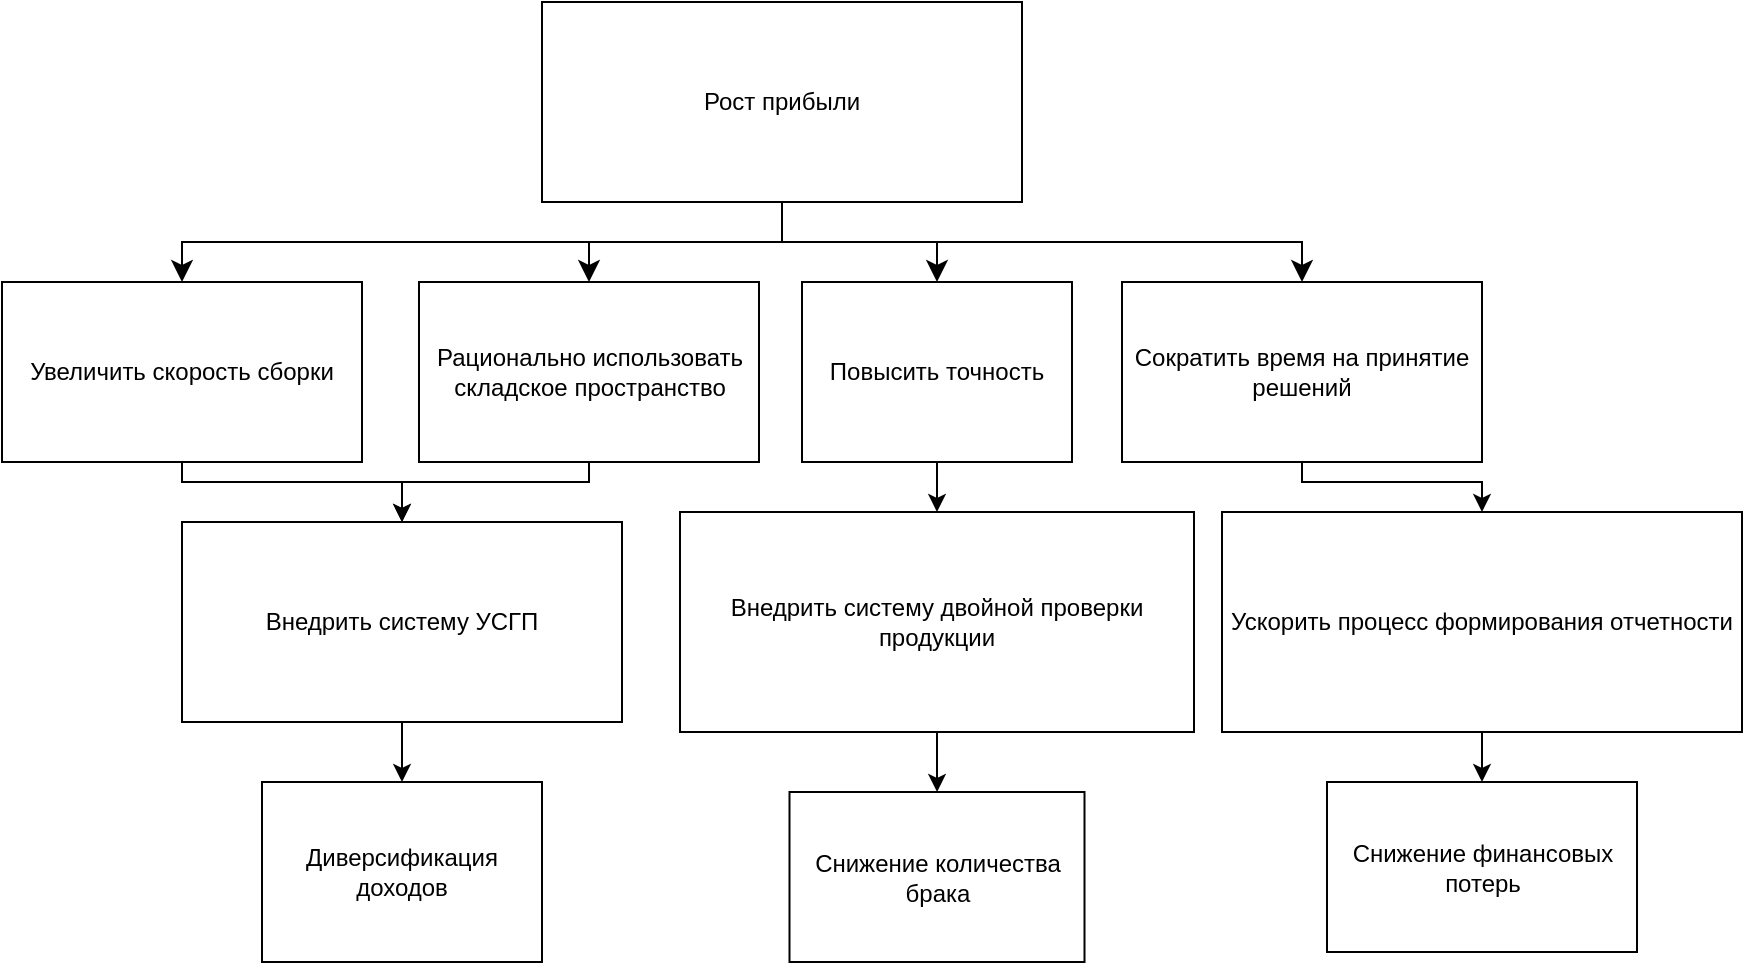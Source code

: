 <mxfile version="28.2.5">
  <diagram name="Страница — 1" id="ftTf1740qBRhjsC5UyiH">
    <mxGraphModel dx="1853" dy="777" grid="1" gridSize="10" guides="1" tooltips="1" connect="1" arrows="1" fold="1" page="1" pageScale="1" pageWidth="827" pageHeight="1169" math="0" shadow="0">
      <root>
        <mxCell id="0" />
        <mxCell id="1" parent="0" />
        <mxCell id="VKB1BWsQKKEYduPVDShD-2" value="Рост прибыли" style="rounded=0;whiteSpace=wrap;html=1;" parent="1" vertex="1">
          <mxGeometry x="280" y="30" width="240" height="100" as="geometry" />
        </mxCell>
        <mxCell id="GQeKqEb6NChhPRtF_hle-7" value="" style="edgeStyle=orthogonalEdgeStyle;rounded=0;orthogonalLoop=1;jettySize=auto;html=1;" edge="1" parent="1" source="VKB1BWsQKKEYduPVDShD-3" target="VKB1BWsQKKEYduPVDShD-12">
          <mxGeometry relative="1" as="geometry" />
        </mxCell>
        <mxCell id="VKB1BWsQKKEYduPVDShD-3" value="Внедрить систему УСГП" style="rounded=0;whiteSpace=wrap;html=1;" parent="1" vertex="1">
          <mxGeometry x="100" y="290" width="220" height="100" as="geometry" />
        </mxCell>
        <mxCell id="GQeKqEb6NChhPRtF_hle-6" style="edgeStyle=orthogonalEdgeStyle;rounded=0;orthogonalLoop=1;jettySize=auto;html=1;entryX=0.5;entryY=0;entryDx=0;entryDy=0;" edge="1" parent="1" source="VKB1BWsQKKEYduPVDShD-4" target="VKB1BWsQKKEYduPVDShD-3">
          <mxGeometry relative="1" as="geometry">
            <Array as="points">
              <mxPoint x="304" y="270" />
              <mxPoint x="210" y="270" />
            </Array>
          </mxGeometry>
        </mxCell>
        <mxCell id="VKB1BWsQKKEYduPVDShD-4" value="Рационально использовать складское пространство" style="rounded=0;whiteSpace=wrap;html=1;" parent="1" vertex="1">
          <mxGeometry x="218.5" y="170" width="170" height="90" as="geometry" />
        </mxCell>
        <mxCell id="VKB1BWsQKKEYduPVDShD-12" value="Диверсификация доходов" style="rounded=0;whiteSpace=wrap;html=1;" parent="1" vertex="1">
          <mxGeometry x="140" y="420" width="140" height="90" as="geometry" />
        </mxCell>
        <mxCell id="GQeKqEb6NChhPRtF_hle-5" style="edgeStyle=orthogonalEdgeStyle;rounded=0;orthogonalLoop=1;jettySize=auto;html=1;entryX=0.5;entryY=0;entryDx=0;entryDy=0;" edge="1" parent="1" source="VKB1BWsQKKEYduPVDShD-14" target="VKB1BWsQKKEYduPVDShD-3">
          <mxGeometry relative="1" as="geometry">
            <Array as="points">
              <mxPoint x="100" y="270" />
              <mxPoint x="210" y="270" />
            </Array>
          </mxGeometry>
        </mxCell>
        <mxCell id="VKB1BWsQKKEYduPVDShD-14" value="Увеличить скорость сборки" style="rounded=0;whiteSpace=wrap;html=1;" parent="1" vertex="1">
          <mxGeometry x="10" y="170" width="180" height="90" as="geometry" />
        </mxCell>
        <mxCell id="GQeKqEb6NChhPRtF_hle-10" value="" style="edgeStyle=orthogonalEdgeStyle;rounded=0;orthogonalLoop=1;jettySize=auto;html=1;" edge="1" parent="1" source="VKB1BWsQKKEYduPVDShD-16" target="I6DV6D3wKqFu1foUBXRI-30">
          <mxGeometry relative="1" as="geometry" />
        </mxCell>
        <mxCell id="VKB1BWsQKKEYduPVDShD-16" value="&lt;div style=&quot;&quot;&gt;Внедрить систему двойной проверки продукции&lt;/div&gt;" style="rounded=0;whiteSpace=wrap;html=1;align=center;" parent="1" vertex="1">
          <mxGeometry x="349" y="285" width="257" height="110" as="geometry" />
        </mxCell>
        <mxCell id="GQeKqEb6NChhPRtF_hle-8" value="" style="edgeStyle=orthogonalEdgeStyle;rounded=0;orthogonalLoop=1;jettySize=auto;html=1;" edge="1" parent="1" source="VKB1BWsQKKEYduPVDShD-18" target="VKB1BWsQKKEYduPVDShD-16">
          <mxGeometry relative="1" as="geometry" />
        </mxCell>
        <mxCell id="VKB1BWsQKKEYduPVDShD-18" value="Повысить точность" style="rounded=0;whiteSpace=wrap;html=1;" parent="1" vertex="1">
          <mxGeometry x="410" y="170" width="135" height="90" as="geometry" />
        </mxCell>
        <mxCell id="VKB1BWsQKKEYduPVDShD-19" value="Снижение финансовых потерь" style="rounded=0;whiteSpace=wrap;html=1;" parent="1" vertex="1">
          <mxGeometry x="672.5" y="420" width="155" height="85" as="geometry" />
        </mxCell>
        <mxCell id="GQeKqEb6NChhPRtF_hle-11" value="" style="edgeStyle=orthogonalEdgeStyle;rounded=0;orthogonalLoop=1;jettySize=auto;html=1;" edge="1" parent="1" source="VKB1BWsQKKEYduPVDShD-22" target="VKB1BWsQKKEYduPVDShD-19">
          <mxGeometry relative="1" as="geometry" />
        </mxCell>
        <mxCell id="VKB1BWsQKKEYduPVDShD-22" value="Ускорить процесс формирования отчетности" style="rounded=0;whiteSpace=wrap;html=1;" parent="1" vertex="1">
          <mxGeometry x="620" y="285" width="260" height="110" as="geometry" />
        </mxCell>
        <mxCell id="I6DV6D3wKqFu1foUBXRI-21" value="" style="edgeStyle=elbowEdgeStyle;elbow=vertical;endArrow=classic;html=1;curved=0;rounded=0;endSize=8;startSize=8;fontSize=12;exitX=0.5;exitY=1;exitDx=0;exitDy=0;entryX=0.5;entryY=0;entryDx=0;entryDy=0;" parent="1" source="VKB1BWsQKKEYduPVDShD-2" target="VKB1BWsQKKEYduPVDShD-14" edge="1">
          <mxGeometry width="50" height="50" relative="1" as="geometry">
            <mxPoint x="400" y="170" as="sourcePoint" />
            <mxPoint x="100" y="170" as="targetPoint" />
            <Array as="points">
              <mxPoint x="470" y="150" />
            </Array>
          </mxGeometry>
        </mxCell>
        <mxCell id="I6DV6D3wKqFu1foUBXRI-23" value="" style="edgeStyle=segmentEdgeStyle;endArrow=classic;html=1;curved=0;rounded=0;endSize=8;startSize=8;fontSize=12;" parent="1" target="I6DV6D3wKqFu1foUBXRI-32" edge="1">
          <mxGeometry width="50" height="50" relative="1" as="geometry">
            <mxPoint x="400" y="150" as="sourcePoint" />
            <mxPoint x="720" y="170" as="targetPoint" />
          </mxGeometry>
        </mxCell>
        <mxCell id="I6DV6D3wKqFu1foUBXRI-30" value="Снижение количества брака" style="rounded=0;whiteSpace=wrap;html=1;" parent="1" vertex="1">
          <mxGeometry x="403.75" y="425" width="147.5" height="85" as="geometry" />
        </mxCell>
        <mxCell id="GQeKqEb6NChhPRtF_hle-9" value="" style="edgeStyle=orthogonalEdgeStyle;rounded=0;orthogonalLoop=1;jettySize=auto;html=1;" edge="1" parent="1" source="I6DV6D3wKqFu1foUBXRI-32" target="VKB1BWsQKKEYduPVDShD-22">
          <mxGeometry relative="1" as="geometry">
            <Array as="points">
              <mxPoint x="660" y="270" />
              <mxPoint x="750" y="270" />
            </Array>
          </mxGeometry>
        </mxCell>
        <mxCell id="I6DV6D3wKqFu1foUBXRI-32" value="Сократить время на принятие решений" style="rounded=0;whiteSpace=wrap;html=1;" parent="1" vertex="1">
          <mxGeometry x="570" y="170" width="180" height="90" as="geometry" />
        </mxCell>
        <mxCell id="GQeKqEb6NChhPRtF_hle-1" value="" style="edgeStyle=segmentEdgeStyle;endArrow=classic;html=1;curved=0;rounded=0;endSize=8;startSize=8;exitX=0.5;exitY=1;exitDx=0;exitDy=0;entryX=0.5;entryY=0;entryDx=0;entryDy=0;" edge="1" parent="1" source="VKB1BWsQKKEYduPVDShD-2" target="VKB1BWsQKKEYduPVDShD-18">
          <mxGeometry width="50" height="50" relative="1" as="geometry">
            <mxPoint x="690" y="420" as="sourcePoint" />
            <mxPoint x="740" y="370" as="targetPoint" />
            <Array as="points">
              <mxPoint x="400" y="150" />
              <mxPoint x="478" y="150" />
            </Array>
          </mxGeometry>
        </mxCell>
        <mxCell id="GQeKqEb6NChhPRtF_hle-2" value="" style="edgeStyle=segmentEdgeStyle;endArrow=classic;html=1;curved=0;rounded=0;endSize=8;startSize=8;exitX=0.5;exitY=1;exitDx=0;exitDy=0;entryX=0.5;entryY=0;entryDx=0;entryDy=0;" edge="1" parent="1" source="VKB1BWsQKKEYduPVDShD-2" target="VKB1BWsQKKEYduPVDShD-4">
          <mxGeometry width="50" height="50" relative="1" as="geometry">
            <mxPoint x="350" y="350" as="sourcePoint" />
            <mxPoint x="400" y="300" as="targetPoint" />
            <Array as="points">
              <mxPoint x="400" y="150" />
              <mxPoint x="304" y="150" />
            </Array>
          </mxGeometry>
        </mxCell>
      </root>
    </mxGraphModel>
  </diagram>
</mxfile>
